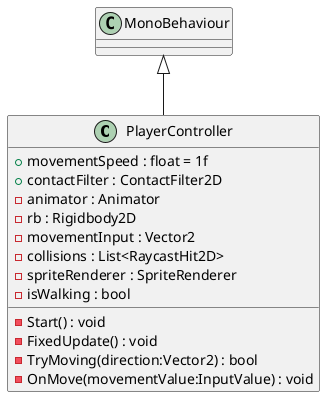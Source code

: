 @startuml
class PlayerController {
    + movementSpeed : float = 1f
    + contactFilter : ContactFilter2D
    - animator : Animator
    - rb : Rigidbody2D
    - movementInput : Vector2
    - collisions : List<RaycastHit2D>
    - spriteRenderer : SpriteRenderer
    - isWalking : bool
    - Start() : void
    - FixedUpdate() : void
    - TryMoving(direction:Vector2) : bool
    - OnMove(movementValue:InputValue) : void
}
MonoBehaviour <|-- PlayerController
@enduml
